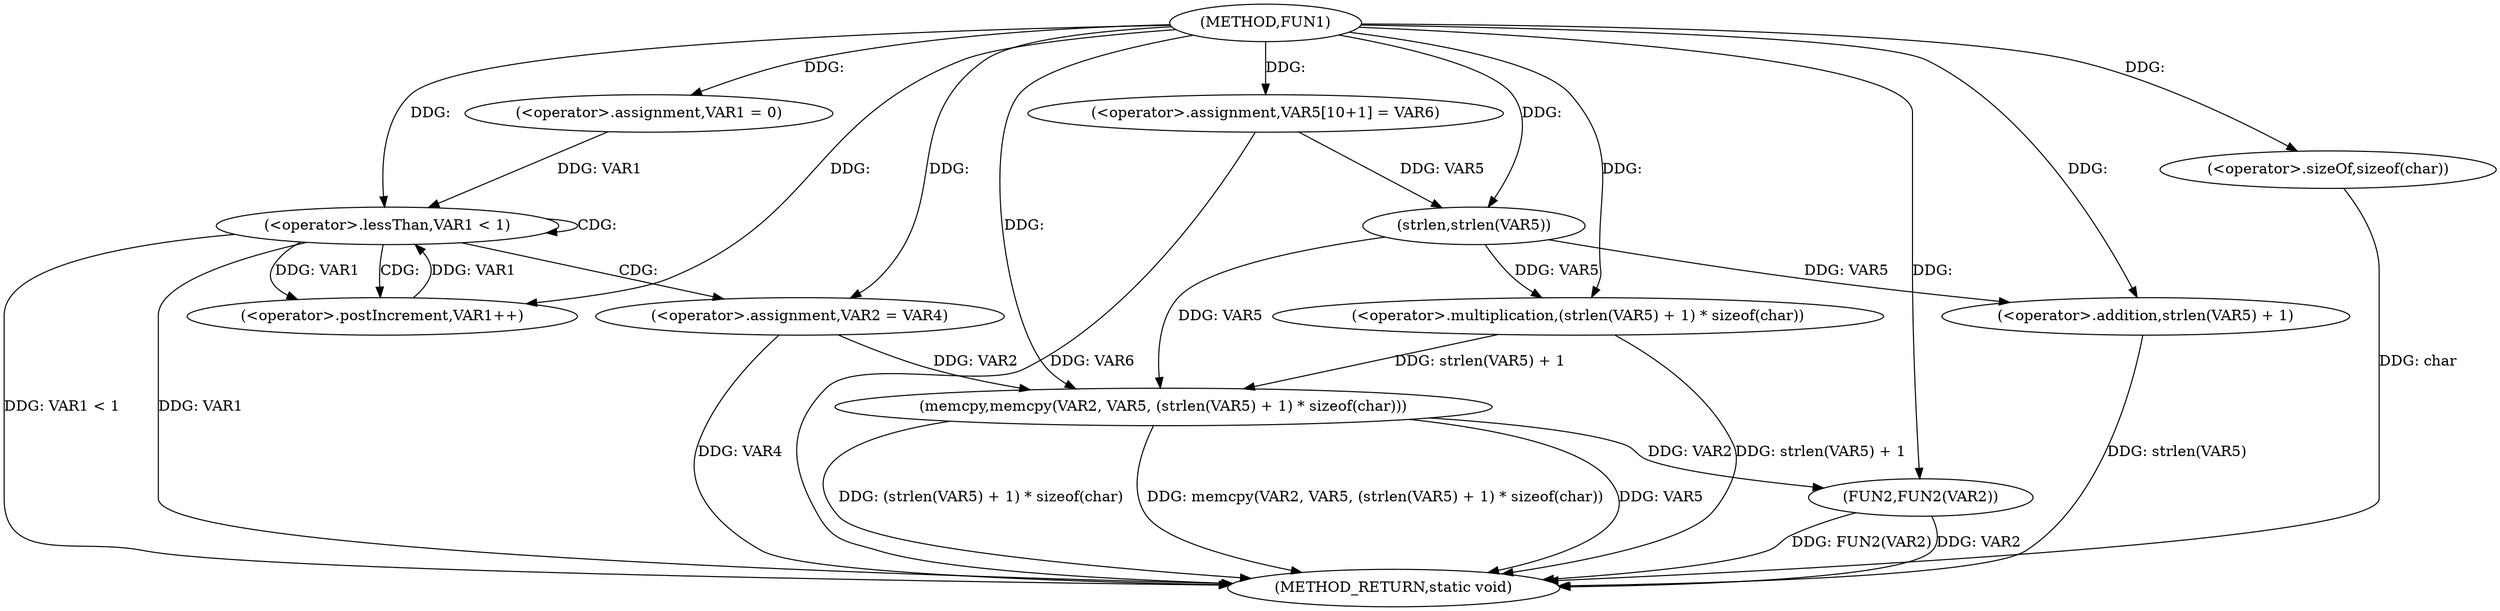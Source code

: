 digraph FUN1 {  
"1000100" [label = "(METHOD,FUN1)" ]
"1000136" [label = "(METHOD_RETURN,static void)" ]
"1000107" [label = "(<operator>.assignment,VAR1 = 0)" ]
"1000110" [label = "(<operator>.lessThan,VAR1 < 1)" ]
"1000113" [label = "(<operator>.postIncrement,VAR1++)" ]
"1000116" [label = "(<operator>.assignment,VAR2 = VAR4)" ]
"1000121" [label = "(<operator>.assignment,VAR5[10+1] = VAR6)" ]
"1000124" [label = "(memcpy,memcpy(VAR2, VAR5, (strlen(VAR5) + 1) * sizeof(char)))" ]
"1000127" [label = "(<operator>.multiplication,(strlen(VAR5) + 1) * sizeof(char))" ]
"1000128" [label = "(<operator>.addition,strlen(VAR5) + 1)" ]
"1000129" [label = "(strlen,strlen(VAR5))" ]
"1000132" [label = "(<operator>.sizeOf,sizeof(char))" ]
"1000134" [label = "(FUN2,FUN2(VAR2))" ]
  "1000124" -> "1000136"  [ label = "DDG: VAR5"] 
  "1000124" -> "1000136"  [ label = "DDG: (strlen(VAR5) + 1) * sizeof(char)"] 
  "1000116" -> "1000136"  [ label = "DDG: VAR4"] 
  "1000132" -> "1000136"  [ label = "DDG: char"] 
  "1000127" -> "1000136"  [ label = "DDG: strlen(VAR5) + 1"] 
  "1000124" -> "1000136"  [ label = "DDG: memcpy(VAR2, VAR5, (strlen(VAR5) + 1) * sizeof(char))"] 
  "1000121" -> "1000136"  [ label = "DDG: VAR6"] 
  "1000128" -> "1000136"  [ label = "DDG: strlen(VAR5)"] 
  "1000134" -> "1000136"  [ label = "DDG: FUN2(VAR2)"] 
  "1000134" -> "1000136"  [ label = "DDG: VAR2"] 
  "1000110" -> "1000136"  [ label = "DDG: VAR1 < 1"] 
  "1000110" -> "1000136"  [ label = "DDG: VAR1"] 
  "1000100" -> "1000107"  [ label = "DDG: "] 
  "1000107" -> "1000110"  [ label = "DDG: VAR1"] 
  "1000113" -> "1000110"  [ label = "DDG: VAR1"] 
  "1000100" -> "1000110"  [ label = "DDG: "] 
  "1000110" -> "1000113"  [ label = "DDG: VAR1"] 
  "1000100" -> "1000113"  [ label = "DDG: "] 
  "1000100" -> "1000116"  [ label = "DDG: "] 
  "1000100" -> "1000121"  [ label = "DDG: "] 
  "1000116" -> "1000124"  [ label = "DDG: VAR2"] 
  "1000100" -> "1000124"  [ label = "DDG: "] 
  "1000129" -> "1000124"  [ label = "DDG: VAR5"] 
  "1000127" -> "1000124"  [ label = "DDG: strlen(VAR5) + 1"] 
  "1000129" -> "1000127"  [ label = "DDG: VAR5"] 
  "1000100" -> "1000127"  [ label = "DDG: "] 
  "1000129" -> "1000128"  [ label = "DDG: VAR5"] 
  "1000121" -> "1000129"  [ label = "DDG: VAR5"] 
  "1000100" -> "1000129"  [ label = "DDG: "] 
  "1000100" -> "1000128"  [ label = "DDG: "] 
  "1000100" -> "1000132"  [ label = "DDG: "] 
  "1000124" -> "1000134"  [ label = "DDG: VAR2"] 
  "1000100" -> "1000134"  [ label = "DDG: "] 
  "1000110" -> "1000110"  [ label = "CDG: "] 
  "1000110" -> "1000116"  [ label = "CDG: "] 
  "1000110" -> "1000113"  [ label = "CDG: "] 
}
